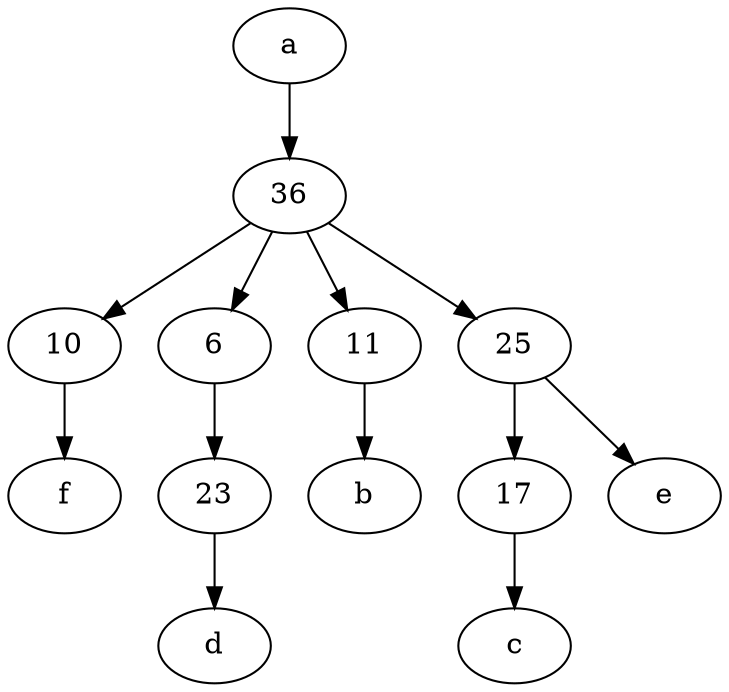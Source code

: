 digraph  {
	17;
	a [pos="40,10!"];
	10;
	23;
	6;
	11;
	36;
	25;
	25 -> e;
	23 -> d;
	11 -> b;
	17 -> c;
	a -> 36;
	6 -> 23;
	25 -> 17;
	36 -> 11;
	36 -> 10;
	10 -> f;
	36 -> 6;
	36 -> 25;

	}